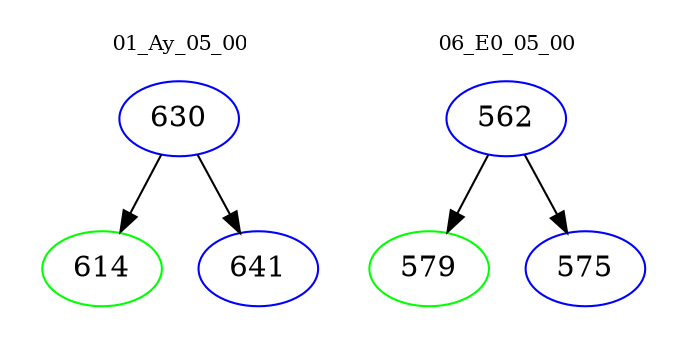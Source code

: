 digraph{
subgraph cluster_0 {
color = white
label = "01_Ay_05_00";
fontsize=10;
T0_630 [label="630", color="blue"]
T0_630 -> T0_614 [color="black"]
T0_614 [label="614", color="green"]
T0_630 -> T0_641 [color="black"]
T0_641 [label="641", color="blue"]
}
subgraph cluster_1 {
color = white
label = "06_E0_05_00";
fontsize=10;
T1_562 [label="562", color="blue"]
T1_562 -> T1_579 [color="black"]
T1_579 [label="579", color="green"]
T1_562 -> T1_575 [color="black"]
T1_575 [label="575", color="blue"]
}
}
